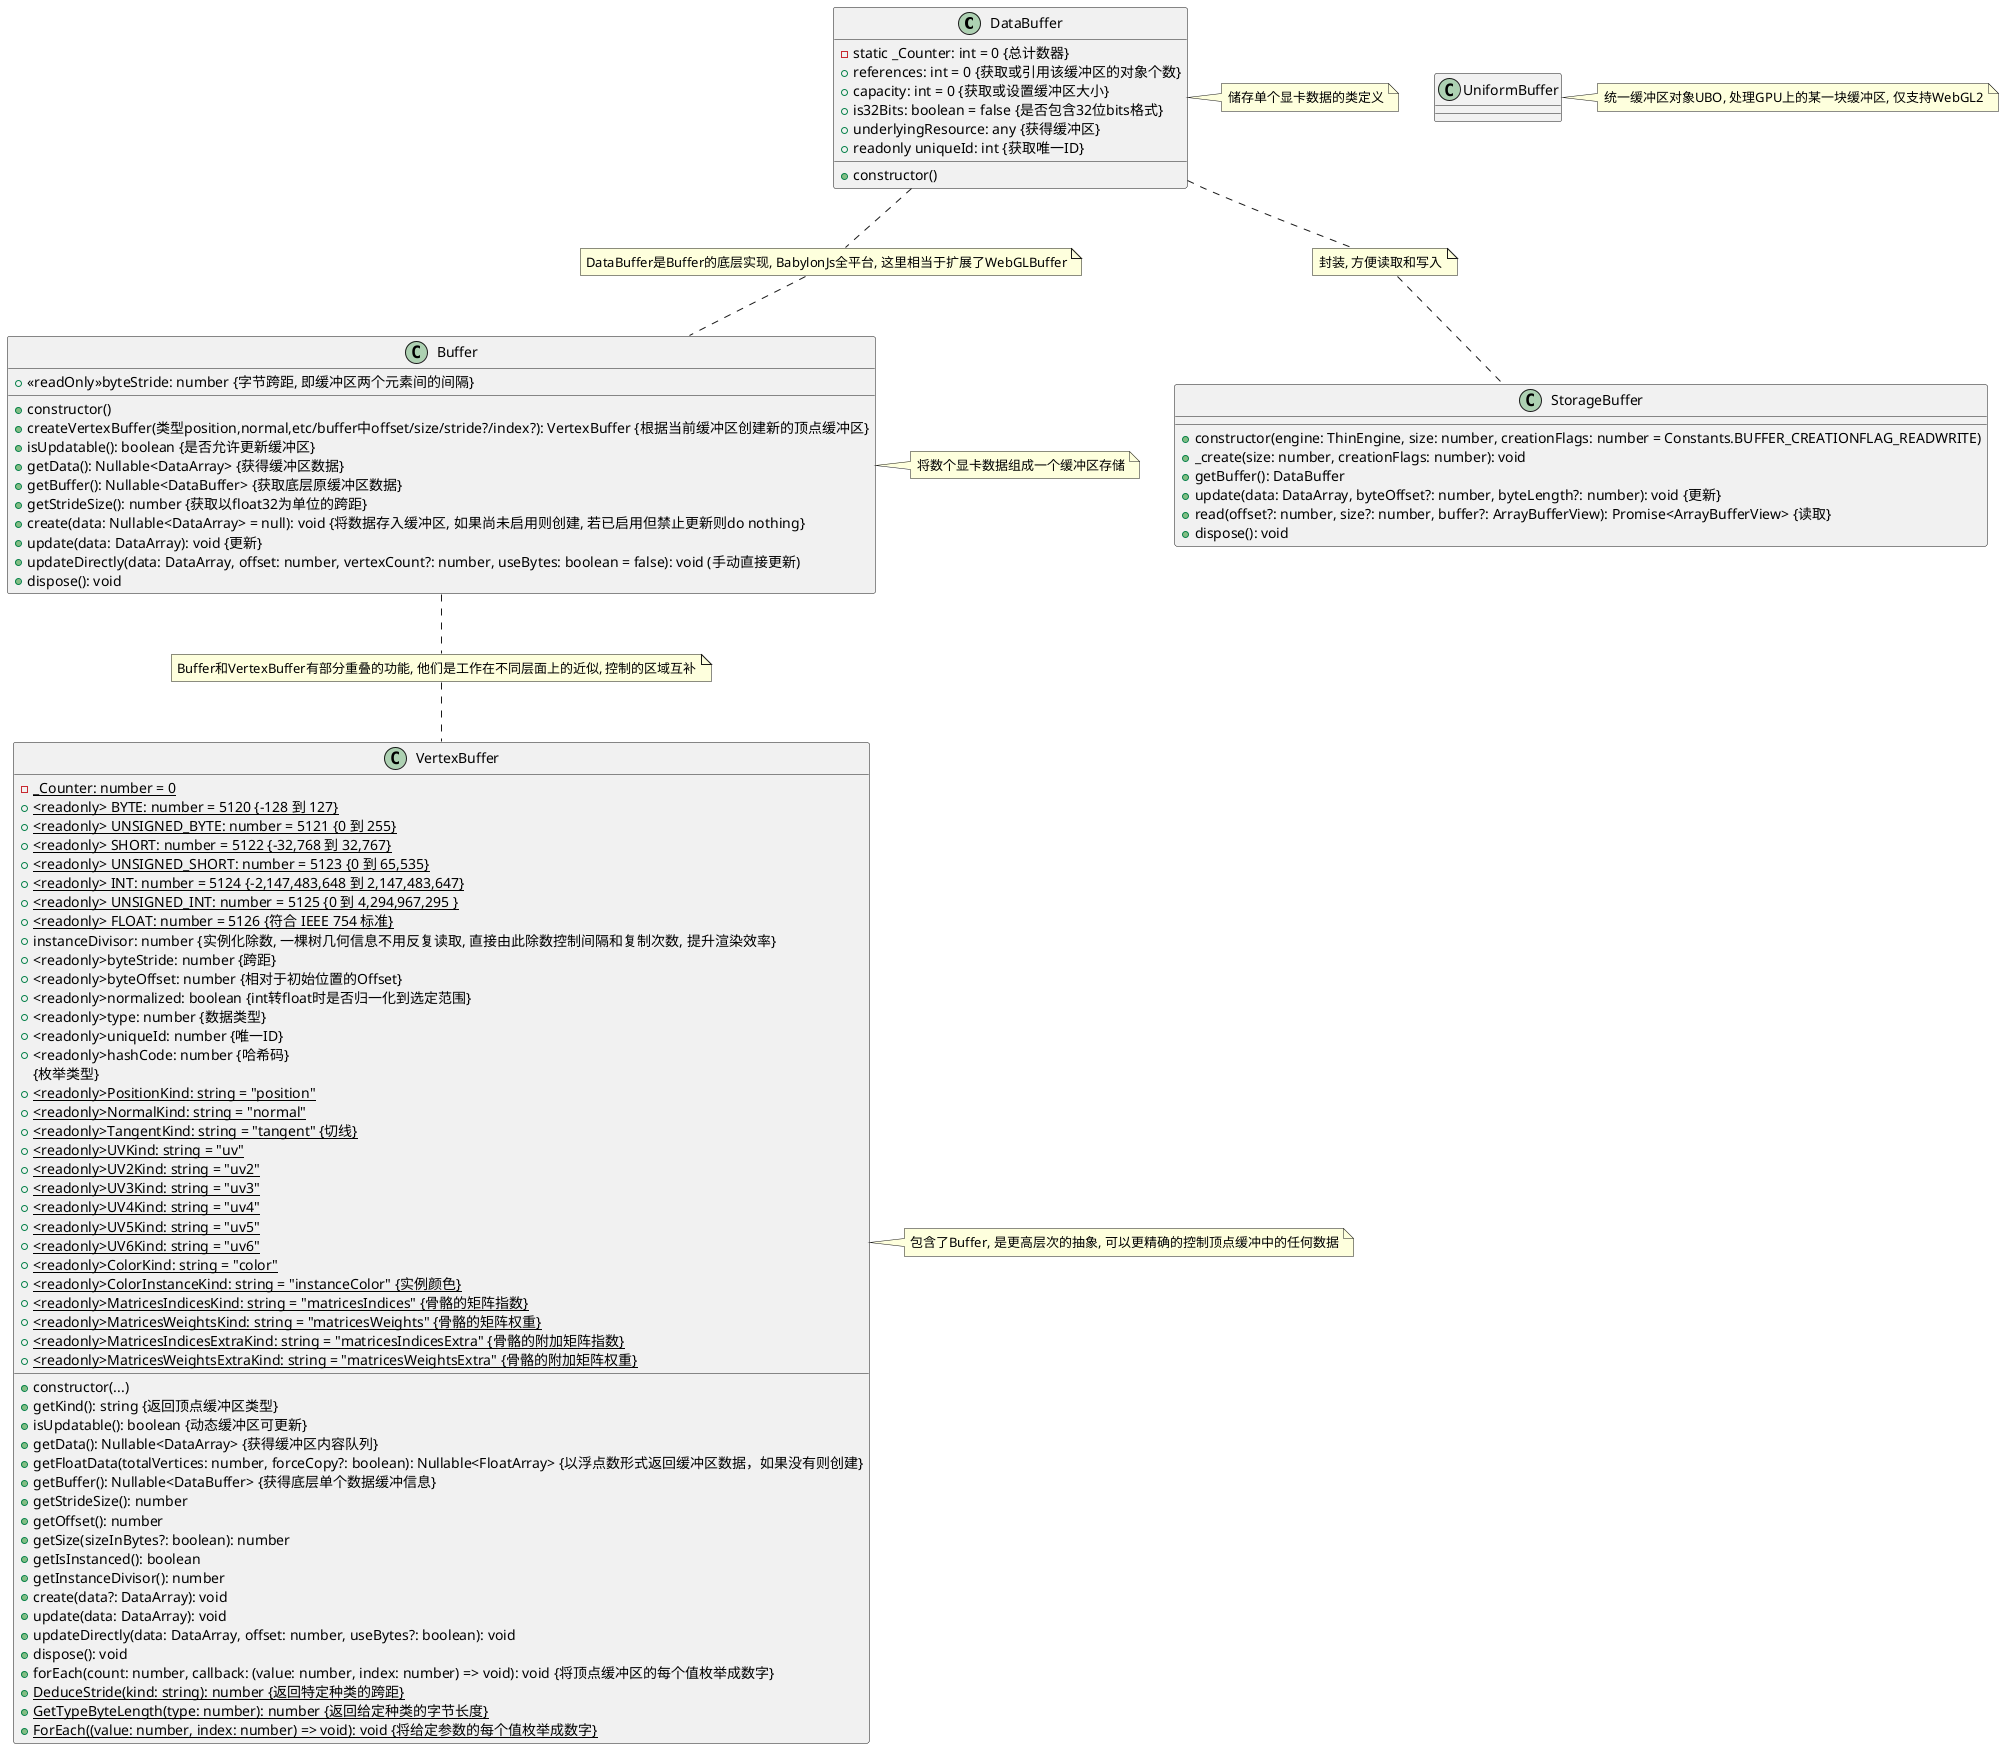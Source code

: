 @startuml Buffer

class DataBuffer{
  -static _Counter: int = 0 {总计数器}
  +references: int = 0 {获取或引用该缓冲区的对象个数}
  +capacity: int = 0 {获取或设置缓冲区大小}
  +is32Bits: boolean = false {是否包含32位bits格式}
  +underlyingResource: any {获得缓冲区}
  +readonly uniqueId: int {获取唯一ID}
  +constructor()
}
note right of DataBuffer
储存单个显卡数据的类定义
endnote
note "DataBuffer是Buffer的底层实现, BabylonJs全平台, 这里相当于扩展了WebGLBuffer" as N2
DataBuffer .. N2
N2 .. Buffer

class Buffer{
  +<<readOnly>>byteStride: number {字节跨距, 即缓冲区两个元素间的间隔}
  +constructor()
  +createVertexBuffer(类型position,normal,etc/buffer中offset/size/stride?/index?): VertexBuffer {根据当前缓冲区创建新的顶点缓冲区}
  +isUpdatable(): boolean {是否允许更新缓冲区}
  +getData(): Nullable<DataArray> {获得缓冲区数据}
  +getBuffer(): Nullable<DataBuffer> {获取底层原缓冲区数据}
  +getStrideSize(): number {获取以float32为单位的跨距}
  +create(data: Nullable<DataArray> = null): void {将数据存入缓冲区, 如果尚未启用则创建, 若已启用但禁止更新则do nothing}
  +update(data: DataArray): void {更新}
  +updateDirectly(data: DataArray, offset: number, vertexCount?: number, useBytes: boolean = false): void (手动直接更新)
  +dispose(): void
}
note right of Buffer
将数个显卡数据组成一个缓冲区存储
endnote

class VertexBuffer{
  {static}-_Counter: number = 0 
  {static}+<readonly> BYTE: number = 5120 {-128 到 127}
  {static}+<readonly> UNSIGNED_BYTE: number = 5121 {0 到 255}
  {static}+<readonly> SHORT: number = 5122 {-32,768 到 32,767}
  {static}+<readonly> UNSIGNED_SHORT: number = 5123 {0 到 65,535}
  {static}+<readonly> INT: number = 5124 {-2,147,483,648 到 2,147,483,647}
  {static}+<readonly> UNSIGNED_INT: number = 5125 {0 到 4,294,967,295 }
  {static}+<readonly> FLOAT: number = 5126 {符合 IEEE 754 标准}
  +instanceDivisor: number {实例化除数, 一棵树几何信息不用反复读取, 直接由此除数控制间隔和复制次数, 提升渲染效率}
  +<readonly>byteStride: number {跨距}
  +<readonly>byteOffset: number {相对于初始位置的Offset}
  +<readonly>normalized: boolean {int转float时是否归一化到选定范围}
  +<readonly>type: number {数据类型}
  +<readonly>uniqueId: number {唯一ID}
  +<readonly>hashCode: number {哈希码}
  +constructor(...)
  +getKind(): string {返回顶点缓冲区类型}
  +isUpdatable(): boolean {动态缓冲区可更新}
  +getData(): Nullable<DataArray> {获得缓冲区内容队列}
  +getFloatData(totalVertices: number, forceCopy?: boolean): Nullable<FloatArray> {以浮点数形式返回缓冲区数据，如果没有则创建}
  +getBuffer(): Nullable<DataBuffer> {获得底层单个数据缓冲信息}
  +getStrideSize(): number 
  +getOffset(): number 
  +getSize(sizeInBytes?: boolean): number 
  +getIsInstanced(): boolean
  +getInstanceDivisor(): number
  +create(data?: DataArray): void
  +update(data: DataArray): void
  +updateDirectly(data: DataArray, offset: number, useBytes?: boolean): void
  +dispose(): void
  +forEach(count: number, callback: (value: number, index: number) => void): void {将顶点缓冲区的每个值枚举成数字}
  {枚举类型}
  {static}+<readonly>PositionKind: string = "position"
  {static}+<readonly>NormalKind: string = "normal"
  {static}+<readonly>TangentKind: string = "tangent" {切线}
  {static}+<readonly>UVKind: string = "uv"
  {static}+<readonly>UV2Kind: string = "uv2"
  {static}+<readonly>UV3Kind: string = "uv3"
  {static}+<readonly>UV4Kind: string = "uv4"
  {static}+<readonly>UV5Kind: string = "uv5"
  {static}+<readonly>UV6Kind: string = "uv6"
  {static}+<readonly>ColorKind: string = "color"
  {static}+<readonly>ColorInstanceKind: string = "instanceColor" {实例颜色}
  {static}+<readonly>MatricesIndicesKind: string = "matricesIndices" {骨骼的矩阵指数}
  {static}+<readonly>MatricesWeightsKind: string = "matricesWeights" {骨骼的矩阵权重}
  {static}+<readonly>MatricesIndicesExtraKind: string = "matricesIndicesExtra" {骨骼的附加矩阵指数}
  {static}+<readonly>MatricesWeightsExtraKind: string = "matricesWeightsExtra" {骨骼的附加矩阵权重}
  {static}+DeduceStride(kind: string): number {返回特定种类的跨距}
  {static}+GetTypeByteLength(type: number): number {返回给定种类的字节长度}
  {static}+ForEach((value: number, index: number) => void): void {将给定参数的每个值枚举成数字}
}
note right of VertexBuffer
包含了Buffer, 是更高层次的抽象, 可以更精确的控制顶点缓冲中的任何数据
endnote
note "Buffer和VertexBuffer有部分重叠的功能, 他们是工作在不同层面上的近似, 控制的区域互补" as N1
Buffer .. N1 
N1 .. VertexBuffer

class StorageBuffer{
  +constructor(engine: ThinEngine, size: number, creationFlags: number = Constants.BUFFER_CREATIONFLAG_READWRITE)
  +_create(size: number, creationFlags: number): void 
  +getBuffer(): DataBuffer
  +update(data: DataArray, byteOffset?: number, byteLength?: number): void {更新}
  +read(offset?: number, size?: number, buffer?: ArrayBufferView): Promise<ArrayBufferView> {读取}
  +dispose(): void
}
note "封装, 方便读取和写入" as N3
DataBuffer .. N3
N3 .. StorageBuffer

class UniformBuffer{

}
note right of UniformBuffer
统一缓冲区对象UBO, 处理GPU上的某一块缓冲区, 仅支持WebGL2
endnote
@enduml